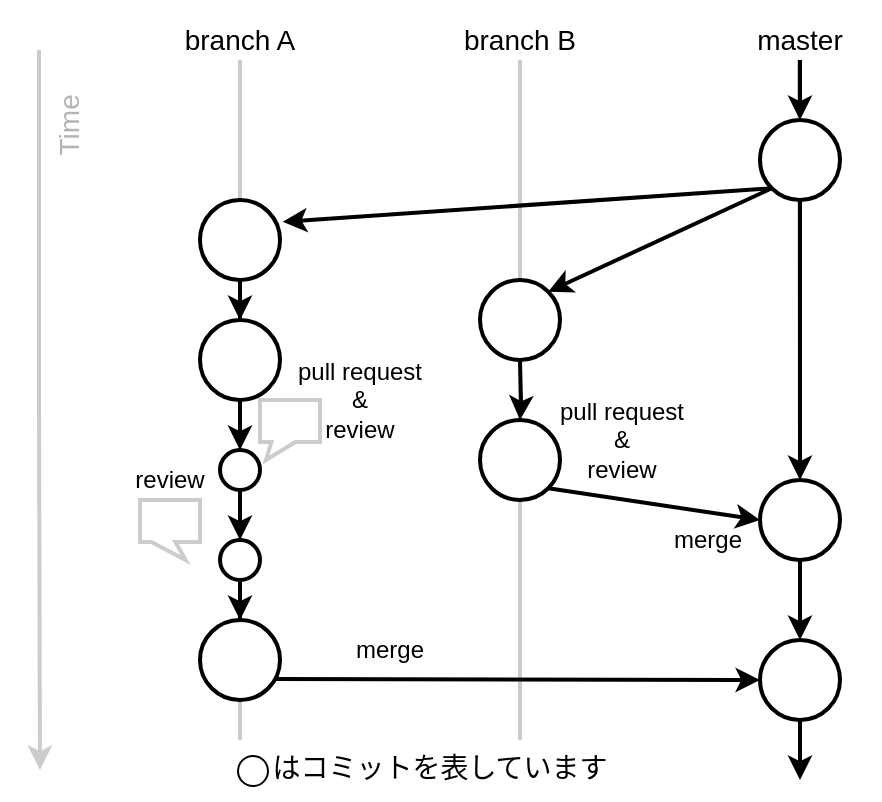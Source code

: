 <mxfile version="12.2.2" type="device" pages="1"><diagram id="Y-ilclIy4TbwW-naIVfk" name="ページ1"><mxGraphModel dx="622" dy="553" grid="1" gridSize="10" guides="1" tooltips="1" connect="1" arrows="1" fold="1" page="1" pageScale="1" pageWidth="827" pageHeight="1169" math="0" shadow="0"><root><mxCell id="0"/><mxCell id="1" parent="0"/><mxCell id="eC6nM0ZLJW6bDVk6-54X-1" value="はコミットを表しています" style="rounded=0;whiteSpace=wrap;html=1;strokeColor=none;strokeWidth=2;fontSize=14;verticalAlign=bottom;spacingBottom=5;" parent="1" vertex="1"><mxGeometry x="41" y="41" width="440" height="400" as="geometry"/></mxCell><mxCell id="eC6nM0ZLJW6bDVk6-54X-2" value="" style="endArrow=none;html=1;strokeColor=#CCCCCC;entryX=0.5;entryY=1;entryDx=0;entryDy=0;strokeWidth=2;" parent="1" target="eC6nM0ZLJW6bDVk6-54X-23" edge="1"><mxGeometry width="50" height="50" relative="1" as="geometry"><mxPoint x="301" y="411" as="sourcePoint"/><mxPoint x="300.966" y="70.897" as="targetPoint"/></mxGeometry></mxCell><mxCell id="eC6nM0ZLJW6bDVk6-54X-3" value="" style="endArrow=none;html=1;strokeColor=#CCCCCC;entryX=0.5;entryY=1;entryDx=0;entryDy=0;strokeWidth=2;" parent="1" source="eC6nM0ZLJW6bDVk6-54X-30" edge="1"><mxGeometry width="50" height="50" relative="1" as="geometry"><mxPoint x="161" y="461.0" as="sourcePoint"/><mxPoint x="160.966" y="70.897" as="targetPoint"/></mxGeometry></mxCell><mxCell id="eC6nM0ZLJW6bDVk6-54X-4" value="" style="endArrow=none;html=1;strokeColor=#CCCCCC;entryX=0.5;entryY=1;entryDx=0;entryDy=0;strokeWidth=2;" parent="1" source="eC6nM0ZLJW6bDVk6-54X-23" edge="1"><mxGeometry width="50" height="50" relative="1" as="geometry"><mxPoint x="301" y="461.0" as="sourcePoint"/><mxPoint x="300.966" y="70.897" as="targetPoint"/></mxGeometry></mxCell><mxCell id="eC6nM0ZLJW6bDVk6-54X-5" value="" style="endArrow=none;html=1;strokeColor=#CCCCCC;entryX=0.5;entryY=1;entryDx=0;entryDy=0;strokeWidth=2;" parent="1" source="eC6nM0ZLJW6bDVk6-54X-11" edge="1"><mxGeometry width="50" height="50" relative="1" as="geometry"><mxPoint x="440.5" y="461" as="sourcePoint"/><mxPoint x="440.466" y="70.897" as="targetPoint"/></mxGeometry></mxCell><mxCell id="eC6nM0ZLJW6bDVk6-54X-6" style="edgeStyle=orthogonalEdgeStyle;rounded=0;orthogonalLoop=1;jettySize=auto;html=1;entryX=0.5;entryY=0;entryDx=0;entryDy=0;strokeColor=#000000;strokeWidth=2;" parent="1" source="eC6nM0ZLJW6bDVk6-54X-7" target="eC6nM0ZLJW6bDVk6-54X-11" edge="1"><mxGeometry relative="1" as="geometry"/></mxCell><mxCell id="eC6nM0ZLJW6bDVk6-54X-7" value="" style="ellipse;whiteSpace=wrap;html=1;strokeWidth=2;" parent="1" vertex="1"><mxGeometry x="421" y="101" width="40" height="40" as="geometry"/></mxCell><mxCell id="eC6nM0ZLJW6bDVk6-54X-8" style="edgeStyle=orthogonalEdgeStyle;rounded=0;orthogonalLoop=1;jettySize=auto;html=1;entryX=0.5;entryY=0;entryDx=0;entryDy=0;strokeWidth=2;" parent="1" source="eC6nM0ZLJW6bDVk6-54X-9" target="eC6nM0ZLJW6bDVk6-54X-7" edge="1"><mxGeometry relative="1" as="geometry"/></mxCell><mxCell id="eC6nM0ZLJW6bDVk6-54X-9" value="&lt;font style=&quot;font-size: 14px;&quot;&gt;master&lt;/font&gt;" style="text;html=1;strokeColor=none;fillColor=none;align=center;verticalAlign=middle;whiteSpace=wrap;rounded=0;fontSize=14;" parent="1" vertex="1"><mxGeometry x="401" y="51" width="80" height="20" as="geometry"/></mxCell><mxCell id="eC6nM0ZLJW6bDVk6-54X-10" value="" style="edgeStyle=orthogonalEdgeStyle;rounded=0;orthogonalLoop=1;jettySize=auto;html=1;strokeColor=#000000;strokeWidth=2;" parent="1" source="eC6nM0ZLJW6bDVk6-54X-11" target="eC6nM0ZLJW6bDVk6-54X-13" edge="1"><mxGeometry relative="1" as="geometry"/></mxCell><mxCell id="eC6nM0ZLJW6bDVk6-54X-12" value="" style="edgeStyle=orthogonalEdgeStyle;rounded=0;orthogonalLoop=1;jettySize=auto;html=1;strokeColor=#000000;strokeWidth=2;exitX=0.5;exitY=1;exitDx=0;exitDy=0;" parent="1" source="eC6nM0ZLJW6bDVk6-54X-13" edge="1"><mxGeometry relative="1" as="geometry"><mxPoint x="441" y="451" as="sourcePoint"/><mxPoint x="441" y="431" as="targetPoint"/></mxGeometry></mxCell><mxCell id="eC6nM0ZLJW6bDVk6-54X-14" value="&lt;font style=&quot;font-size: 14px&quot;&gt;branch B&lt;br&gt;&lt;/font&gt;" style="text;html=1;strokeColor=none;fillColor=none;align=center;verticalAlign=middle;whiteSpace=wrap;rounded=0;fontSize=14;" parent="1" vertex="1"><mxGeometry x="261" y="51" width="80" height="20" as="geometry"/></mxCell><mxCell id="eC6nM0ZLJW6bDVk6-54X-15" value="" style="ellipse;whiteSpace=wrap;html=1;strokeWidth=2;" parent="1" vertex="1"><mxGeometry x="281" y="181" width="40" height="40" as="geometry"/></mxCell><mxCell id="eC6nM0ZLJW6bDVk6-54X-16" value="" style="ellipse;whiteSpace=wrap;html=1;strokeWidth=2;" parent="1" vertex="1"><mxGeometry x="141" y="141" width="40" height="40" as="geometry"/></mxCell><mxCell id="eC6nM0ZLJW6bDVk6-54X-17" value="&lt;span style=&quot;font-size: 14px&quot;&gt;branch A&lt;/span&gt;" style="text;html=1;strokeColor=none;fillColor=none;align=center;verticalAlign=middle;whiteSpace=wrap;rounded=0;fontSize=14;" parent="1" vertex="1"><mxGeometry x="121" y="51" width="80" height="20" as="geometry"/></mxCell><mxCell id="eC6nM0ZLJW6bDVk6-54X-18" value="" style="endArrow=classic;html=1;exitX=0;exitY=1;exitDx=0;exitDy=0;entryX=1;entryY=0;entryDx=0;entryDy=0;strokeWidth=2;" parent="1" source="eC6nM0ZLJW6bDVk6-54X-7" target="eC6nM0ZLJW6bDVk6-54X-15" edge="1"><mxGeometry width="50" height="50" relative="1" as="geometry"><mxPoint x="201" y="291" as="sourcePoint"/><mxPoint x="251" y="241" as="targetPoint"/></mxGeometry></mxCell><mxCell id="eC6nM0ZLJW6bDVk6-54X-19" value="" style="endArrow=classic;html=1;entryX=1.034;entryY=0.273;entryDx=0;entryDy=0;strokeWidth=2;entryPerimeter=0;exitX=0;exitY=1;exitDx=0;exitDy=0;" parent="1" source="eC6nM0ZLJW6bDVk6-54X-7" target="eC6nM0ZLJW6bDVk6-54X-16" edge="1"><mxGeometry width="50" height="50" relative="1" as="geometry"><mxPoint x="421" y="121" as="sourcePoint"/><mxPoint x="365.448" y="196.759" as="targetPoint"/></mxGeometry></mxCell><mxCell id="eC6nM0ZLJW6bDVk6-54X-20" style="edgeStyle=orthogonalEdgeStyle;rounded=0;orthogonalLoop=1;jettySize=auto;html=1;strokeWidth=2;" parent="1" target="eC6nM0ZLJW6bDVk6-54X-23" edge="1"><mxGeometry relative="1" as="geometry"><mxPoint x="301" y="221" as="sourcePoint"/><mxPoint x="301" y="261" as="targetPoint"/><Array as="points"/></mxGeometry></mxCell><mxCell id="eC6nM0ZLJW6bDVk6-54X-21" style="edgeStyle=orthogonalEdgeStyle;rounded=0;orthogonalLoop=1;jettySize=auto;html=1;strokeWidth=2;exitX=0.5;exitY=1;exitDx=0;exitDy=0;" parent="1" source="eC6nM0ZLJW6bDVk6-54X-27" edge="1"><mxGeometry relative="1" as="geometry"><mxPoint x="160.643" y="231.238" as="sourcePoint"/><mxPoint x="161" y="241" as="targetPoint"/><Array as="points"/></mxGeometry></mxCell><mxCell id="eC6nM0ZLJW6bDVk6-54X-22" style="edgeStyle=orthogonalEdgeStyle;rounded=0;orthogonalLoop=1;jettySize=auto;html=1;strokeColor=#000000;strokeWidth=2;entryX=0.5;entryY=0;entryDx=0;entryDy=0;" parent="1" source="eC6nM0ZLJW6bDVk6-54X-27" target="eC6nM0ZLJW6bDVk6-54X-30" edge="1"><mxGeometry relative="1" as="geometry"><mxPoint x="161" y="321.0" as="targetPoint"/></mxGeometry></mxCell><mxCell id="eC6nM0ZLJW6bDVk6-54X-23" value="" style="ellipse;whiteSpace=wrap;html=1;strokeWidth=2;" parent="1" vertex="1"><mxGeometry x="281" y="251" width="40" height="40" as="geometry"/></mxCell><mxCell id="eC6nM0ZLJW6bDVk6-54X-24" value="" style="endArrow=classic;html=1;exitX=1;exitY=1;exitDx=0;exitDy=0;entryX=0;entryY=0.5;entryDx=0;entryDy=0;strokeWidth=2;" parent="1" source="eC6nM0ZLJW6bDVk6-54X-23" target="eC6nM0ZLJW6bDVk6-54X-11" edge="1"><mxGeometry width="50" height="50" relative="1" as="geometry"><mxPoint x="436.857" y="145" as="sourcePoint"/><mxPoint x="364.857" y="197" as="targetPoint"/></mxGeometry></mxCell><mxCell id="eC6nM0ZLJW6bDVk6-54X-25" value="" style="endArrow=classic;html=1;exitX=0.932;exitY=0.736;exitDx=0;exitDy=0;entryX=0;entryY=0.5;entryDx=0;entryDy=0;strokeWidth=2;exitPerimeter=0;" parent="1" source="eC6nM0ZLJW6bDVk6-54X-38" target="eC6nM0ZLJW6bDVk6-54X-13" edge="1"><mxGeometry width="50" height="50" relative="1" as="geometry"><mxPoint x="294.857" y="341" as="sourcePoint"/><mxPoint x="361.143" y="387.286" as="targetPoint"/></mxGeometry></mxCell><mxCell id="eC6nM0ZLJW6bDVk6-54X-26" value="&lt;font style=&quot;font-size: 12px&quot;&gt;merge&lt;/font&gt;" style="text;html=1;strokeColor=none;fillColor=none;align=center;verticalAlign=middle;whiteSpace=wrap;rounded=0;" parent="1" vertex="1"><mxGeometry x="201" y="351" width="70" height="30" as="geometry"/></mxCell><mxCell id="eC6nM0ZLJW6bDVk6-54X-27" value="" style="ellipse;whiteSpace=wrap;html=1;strokeWidth=2;" parent="1" vertex="1"><mxGeometry x="141" y="201" width="40" height="40" as="geometry"/></mxCell><mxCell id="eC6nM0ZLJW6bDVk6-54X-28" style="edgeStyle=orthogonalEdgeStyle;rounded=0;orthogonalLoop=1;jettySize=auto;html=1;strokeWidth=2;exitX=0.5;exitY=1;exitDx=0;exitDy=0;" parent="1" source="eC6nM0ZLJW6bDVk6-54X-16" target="eC6nM0ZLJW6bDVk6-54X-27" edge="1"><mxGeometry relative="1" as="geometry"><mxPoint x="160.966" y="181.241" as="sourcePoint"/><mxPoint x="161" y="241.0" as="targetPoint"/><Array as="points"/></mxGeometry></mxCell><mxCell id="eC6nM0ZLJW6bDVk6-54X-29" value="" style="endArrow=none;html=1;strokeColor=#CCCCCC;entryX=0.5;entryY=1;entryDx=0;entryDy=0;strokeWidth=2;" parent="1" target="eC6nM0ZLJW6bDVk6-54X-38" edge="1"><mxGeometry width="50" height="50" relative="1" as="geometry"><mxPoint x="161" y="411" as="sourcePoint"/><mxPoint x="160.966" y="70.897" as="targetPoint"/></mxGeometry></mxCell><mxCell id="eC6nM0ZLJW6bDVk6-54X-30" value="" style="ellipse;whiteSpace=wrap;html=1;strokeWidth=2;" parent="1" vertex="1"><mxGeometry x="151" y="266" width="20" height="20" as="geometry"/></mxCell><mxCell id="eC6nM0ZLJW6bDVk6-54X-31" value="" style="endArrow=none;html=1;strokeColor=#CCCCCC;entryX=0.5;entryY=1;entryDx=0;entryDy=0;strokeWidth=2;" parent="1" source="eC6nM0ZLJW6bDVk6-54X-32" target="eC6nM0ZLJW6bDVk6-54X-30" edge="1"><mxGeometry width="50" height="50" relative="1" as="geometry"><mxPoint x="161" y="351.0" as="sourcePoint"/><mxPoint x="160.966" y="70.897" as="targetPoint"/></mxGeometry></mxCell><mxCell id="eC6nM0ZLJW6bDVk6-54X-32" value="" style="ellipse;whiteSpace=wrap;html=1;strokeWidth=2;" parent="1" vertex="1"><mxGeometry x="151" y="311" width="20" height="20" as="geometry"/></mxCell><mxCell id="eC6nM0ZLJW6bDVk6-54X-33" value="" style="endArrow=none;html=1;strokeColor=#CCCCCC;entryX=0.5;entryY=1;entryDx=0;entryDy=0;strokeWidth=2;" parent="1" source="eC6nM0ZLJW6bDVk6-54X-38" target="eC6nM0ZLJW6bDVk6-54X-32" edge="1"><mxGeometry width="50" height="50" relative="1" as="geometry"><mxPoint x="161" y="351.0" as="sourcePoint"/><mxPoint x="160.966" y="301.241" as="targetPoint"/></mxGeometry></mxCell><mxCell id="eC6nM0ZLJW6bDVk6-54X-34" style="edgeStyle=orthogonalEdgeStyle;rounded=0;orthogonalLoop=1;jettySize=auto;html=1;strokeColor=#000000;strokeWidth=2;exitX=0.5;exitY=1;exitDx=0;exitDy=0;entryX=0.5;entryY=0;entryDx=0;entryDy=0;" parent="1" source="eC6nM0ZLJW6bDVk6-54X-30" target="eC6nM0ZLJW6bDVk6-54X-32" edge="1"><mxGeometry relative="1" as="geometry"><mxPoint x="121" y="341" as="targetPoint"/><mxPoint x="121" y="311" as="sourcePoint"/></mxGeometry></mxCell><mxCell id="eC6nM0ZLJW6bDVk6-54X-35" value="" style="shape=callout;whiteSpace=wrap;html=1;perimeter=calloutPerimeter;strokeWidth=2;strokeColor=#CCCCCC;size=9;position=0.19;position2=0.76;base=12;" parent="1" vertex="1"><mxGeometry x="111" y="291" width="30" height="30" as="geometry"/></mxCell><mxCell id="eC6nM0ZLJW6bDVk6-54X-36" value="" style="shape=callout;whiteSpace=wrap;html=1;perimeter=calloutPerimeter;strokeWidth=2;strokeColor=#CCCCCC;size=9;position=0.19;position2=0.1;base=12;" parent="1" vertex="1"><mxGeometry x="171" y="241" width="30" height="30" as="geometry"/></mxCell><mxCell id="eC6nM0ZLJW6bDVk6-54X-37" style="edgeStyle=orthogonalEdgeStyle;rounded=0;orthogonalLoop=1;jettySize=auto;html=1;entryX=0.5;entryY=0;entryDx=0;entryDy=0;strokeColor=#000000;strokeWidth=2;" parent="1" source="eC6nM0ZLJW6bDVk6-54X-32" target="eC6nM0ZLJW6bDVk6-54X-38" edge="1"><mxGeometry relative="1" as="geometry"/></mxCell><mxCell id="eC6nM0ZLJW6bDVk6-54X-38" value="" style="ellipse;whiteSpace=wrap;html=1;strokeWidth=2;" parent="1" vertex="1"><mxGeometry x="141" y="351" width="40" height="40" as="geometry"/></mxCell><mxCell id="eC6nM0ZLJW6bDVk6-54X-39" value="&lt;font style=&quot;font-size: 12px&quot;&gt;pull request&lt;br&gt;&amp;amp;&lt;br&gt;review&lt;br&gt;&lt;/font&gt;" style="text;html=1;strokeColor=none;fillColor=none;align=center;verticalAlign=middle;whiteSpace=wrap;rounded=0;" parent="1" vertex="1"><mxGeometry x="186" y="226" width="70" height="30" as="geometry"/></mxCell><mxCell id="eC6nM0ZLJW6bDVk6-54X-40" value="&lt;font style=&quot;font-size: 12px&quot;&gt;review&lt;/font&gt;" style="text;html=1;strokeColor=none;fillColor=none;align=center;verticalAlign=middle;whiteSpace=wrap;rounded=0;" parent="1" vertex="1"><mxGeometry x="91" y="266" width="70" height="30" as="geometry"/></mxCell><mxCell id="eC6nM0ZLJW6bDVk6-54X-41" value="&lt;font style=&quot;font-size: 12px&quot;&gt;pull request&lt;br&gt;&amp;amp;&lt;br&gt;review&lt;br&gt;&lt;/font&gt;" style="text;html=1;strokeColor=none;fillColor=none;align=center;verticalAlign=middle;whiteSpace=wrap;rounded=0;" parent="1" vertex="1"><mxGeometry x="317" y="246" width="70" height="30" as="geometry"/></mxCell><mxCell id="eC6nM0ZLJW6bDVk6-54X-42" value="" style="group" parent="1" vertex="1" connectable="0"><mxGeometry x="51" y="66" width="80" height="365" as="geometry"/></mxCell><mxCell id="eC6nM0ZLJW6bDVk6-54X-43" style="edgeStyle=orthogonalEdgeStyle;rounded=0;orthogonalLoop=1;jettySize=auto;html=1;strokeColor=#CCCCCC;strokeWidth=2;" parent="eC6nM0ZLJW6bDVk6-54X-42" edge="1"><mxGeometry relative="1" as="geometry"><mxPoint x="9.5" as="sourcePoint"/><mxPoint x="10" y="360" as="targetPoint"/><Array as="points"><mxPoint x="9" y="180"/><mxPoint x="10" y="180"/></Array></mxGeometry></mxCell><mxCell id="eC6nM0ZLJW6bDVk6-54X-44" value="&lt;span style=&quot;font-size: 14px&quot;&gt;Time&lt;br&gt;&lt;/span&gt;" style="text;html=1;strokeColor=none;fillColor=none;align=center;verticalAlign=middle;whiteSpace=wrap;rounded=0;fontSize=14;rotation=-90;fontColor=#B3B3B3;" parent="eC6nM0ZLJW6bDVk6-54X-42" vertex="1"><mxGeometry x="-15" y="28.077" width="80" height="18.718" as="geometry"/></mxCell><mxCell id="eC6nM0ZLJW6bDVk6-54X-45" value="" style="ellipse;whiteSpace=wrap;html=1;strokeWidth=1;" parent="1" vertex="1"><mxGeometry x="160" y="419" width="15" height="15" as="geometry"/></mxCell><mxCell id="eC6nM0ZLJW6bDVk6-54X-11" value="" style="ellipse;whiteSpace=wrap;html=1;strokeWidth=2;" parent="1" vertex="1"><mxGeometry x="421" y="281" width="40" height="40" as="geometry"/></mxCell><mxCell id="eC6nM0ZLJW6bDVk6-54X-13" value="" style="ellipse;whiteSpace=wrap;html=1;strokeWidth=2;" parent="1" vertex="1"><mxGeometry x="421" y="361" width="40" height="40" as="geometry"/></mxCell><mxCell id="BFLWdRVcDktsD-TG65Pm-2" value="&lt;font style=&quot;font-size: 12px&quot;&gt;merge&lt;br&gt;&lt;/font&gt;" style="text;html=1;strokeColor=none;fillColor=none;align=center;verticalAlign=middle;whiteSpace=wrap;rounded=0;" vertex="1" parent="1"><mxGeometry x="360" y="296" width="70" height="30" as="geometry"/></mxCell></root></mxGraphModel></diagram></mxfile>